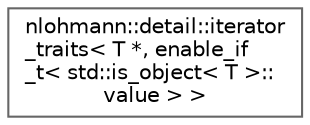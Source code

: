 digraph "Graphical Class Hierarchy"
{
 // LATEX_PDF_SIZE
  bgcolor="transparent";
  edge [fontname=Helvetica,fontsize=10,labelfontname=Helvetica,labelfontsize=10];
  node [fontname=Helvetica,fontsize=10,shape=box,height=0.2,width=0.4];
  rankdir="LR";
  Node0 [id="Node000000",label="nlohmann::detail::iterator\l_traits\< T *, enable_if\l_t\< std::is_object\< T \>::\lvalue \> \>",height=0.2,width=0.4,color="grey40", fillcolor="white", style="filled",URL="$structnlohmann_1_1detail_1_1iterator__traits_3_01T_01_5_00_01enable__if__t_3_01std_1_1is__object_3_01T_01_4_1_1value_01_4_01_4.html",tooltip=" "];
}
